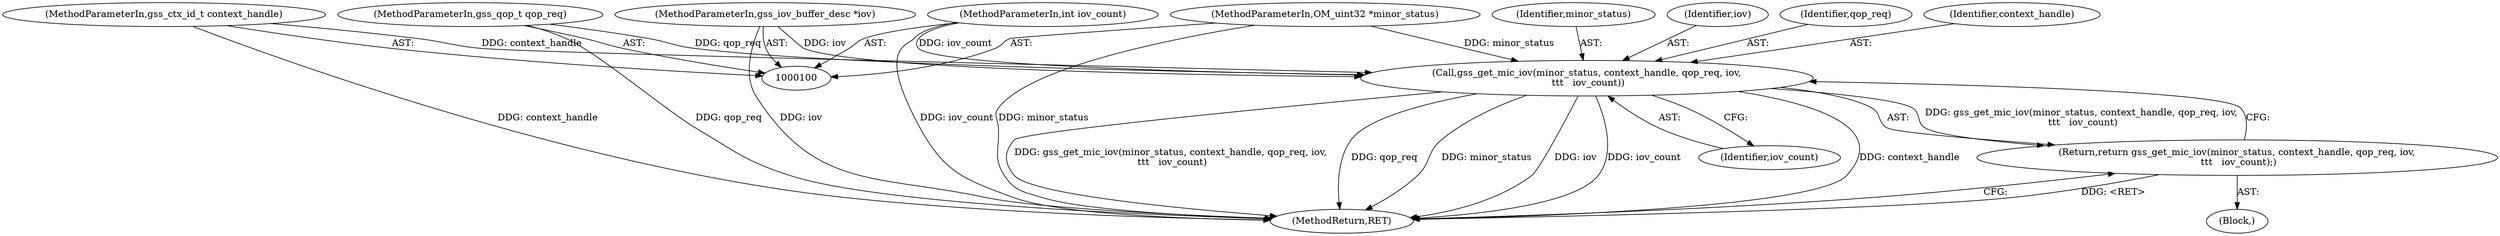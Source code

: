 digraph "1_krb5_b51b33f2bc5d1497ddf5bd107f791c101695000d_9@pointer" {
"1000108" [label="(Call,gss_get_mic_iov(minor_status, context_handle, qop_req, iov,\n \t\t\t   iov_count))"];
"1000101" [label="(MethodParameterIn,OM_uint32 *minor_status)"];
"1000102" [label="(MethodParameterIn,gss_ctx_id_t context_handle)"];
"1000103" [label="(MethodParameterIn,gss_qop_t qop_req)"];
"1000104" [label="(MethodParameterIn,gss_iov_buffer_desc *iov)"];
"1000105" [label="(MethodParameterIn,int iov_count)"];
"1000107" [label="(Return,return gss_get_mic_iov(minor_status, context_handle, qop_req, iov,\n \t\t\t   iov_count);)"];
"1000102" [label="(MethodParameterIn,gss_ctx_id_t context_handle)"];
"1000113" [label="(Identifier,iov_count)"];
"1000109" [label="(Identifier,minor_status)"];
"1000107" [label="(Return,return gss_get_mic_iov(minor_status, context_handle, qop_req, iov,\n \t\t\t   iov_count);)"];
"1000114" [label="(MethodReturn,RET)"];
"1000103" [label="(MethodParameterIn,gss_qop_t qop_req)"];
"1000106" [label="(Block,)"];
"1000112" [label="(Identifier,iov)"];
"1000111" [label="(Identifier,qop_req)"];
"1000110" [label="(Identifier,context_handle)"];
"1000101" [label="(MethodParameterIn,OM_uint32 *minor_status)"];
"1000105" [label="(MethodParameterIn,int iov_count)"];
"1000104" [label="(MethodParameterIn,gss_iov_buffer_desc *iov)"];
"1000108" [label="(Call,gss_get_mic_iov(minor_status, context_handle, qop_req, iov,\n \t\t\t   iov_count))"];
"1000108" -> "1000107"  [label="AST: "];
"1000108" -> "1000113"  [label="CFG: "];
"1000109" -> "1000108"  [label="AST: "];
"1000110" -> "1000108"  [label="AST: "];
"1000111" -> "1000108"  [label="AST: "];
"1000112" -> "1000108"  [label="AST: "];
"1000113" -> "1000108"  [label="AST: "];
"1000107" -> "1000108"  [label="CFG: "];
"1000108" -> "1000114"  [label="DDG: gss_get_mic_iov(minor_status, context_handle, qop_req, iov,\n \t\t\t   iov_count)"];
"1000108" -> "1000114"  [label="DDG: qop_req"];
"1000108" -> "1000114"  [label="DDG: minor_status"];
"1000108" -> "1000114"  [label="DDG: iov"];
"1000108" -> "1000114"  [label="DDG: iov_count"];
"1000108" -> "1000114"  [label="DDG: context_handle"];
"1000108" -> "1000107"  [label="DDG: gss_get_mic_iov(minor_status, context_handle, qop_req, iov,\n \t\t\t   iov_count)"];
"1000101" -> "1000108"  [label="DDG: minor_status"];
"1000102" -> "1000108"  [label="DDG: context_handle"];
"1000103" -> "1000108"  [label="DDG: qop_req"];
"1000104" -> "1000108"  [label="DDG: iov"];
"1000105" -> "1000108"  [label="DDG: iov_count"];
"1000101" -> "1000100"  [label="AST: "];
"1000101" -> "1000114"  [label="DDG: minor_status"];
"1000102" -> "1000100"  [label="AST: "];
"1000102" -> "1000114"  [label="DDG: context_handle"];
"1000103" -> "1000100"  [label="AST: "];
"1000103" -> "1000114"  [label="DDG: qop_req"];
"1000104" -> "1000100"  [label="AST: "];
"1000104" -> "1000114"  [label="DDG: iov"];
"1000105" -> "1000100"  [label="AST: "];
"1000105" -> "1000114"  [label="DDG: iov_count"];
"1000107" -> "1000106"  [label="AST: "];
"1000114" -> "1000107"  [label="CFG: "];
"1000107" -> "1000114"  [label="DDG: <RET>"];
}
